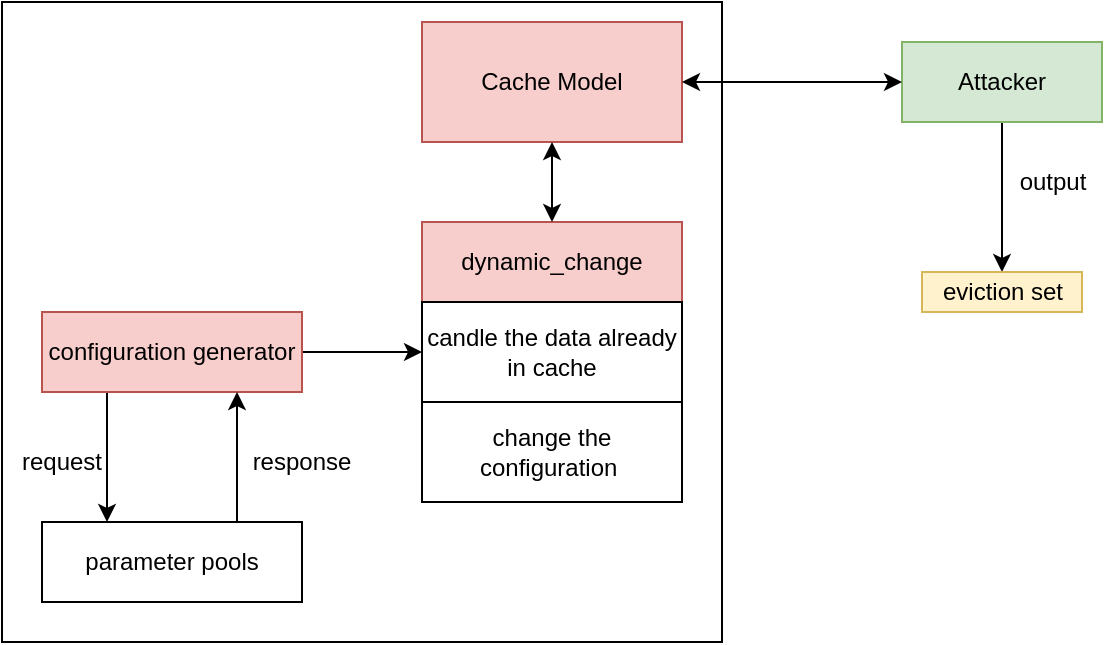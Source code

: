 <mxfile version="13.3.0" type="github">
  <diagram id="nKpqzzV9hhIDLVntT4Ck" name="struct">
    <mxGraphModel dx="813" dy="435" grid="1" gridSize="10" guides="1" tooltips="1" connect="1" arrows="1" fold="1" page="1" pageScale="1" pageWidth="850" pageHeight="1100" math="0" shadow="0">
      <root>
        <mxCell id="0" />
        <mxCell id="1" parent="0" />
        <mxCell id="Nz4AmuSpDi5tKegl1DpG-29" value="" style="rounded=0;whiteSpace=wrap;html=1;fontStyle=1" vertex="1" parent="1">
          <mxGeometry x="60" y="300" width="360" height="320" as="geometry" />
        </mxCell>
        <mxCell id="Nz4AmuSpDi5tKegl1DpG-8" style="edgeStyle=orthogonalEdgeStyle;rounded=0;orthogonalLoop=1;jettySize=auto;html=1;entryX=0;entryY=0.5;entryDx=0;entryDy=0;" edge="1" parent="1" source="Nz4AmuSpDi5tKegl1DpG-6" target="Nz4AmuSpDi5tKegl1DpG-3">
          <mxGeometry relative="1" as="geometry" />
        </mxCell>
        <mxCell id="Nz4AmuSpDi5tKegl1DpG-19" style="edgeStyle=orthogonalEdgeStyle;rounded=0;orthogonalLoop=1;jettySize=auto;html=1;exitX=0.25;exitY=1;exitDx=0;exitDy=0;entryX=0.25;entryY=0;entryDx=0;entryDy=0;" edge="1" parent="1" source="Nz4AmuSpDi5tKegl1DpG-6" target="Nz4AmuSpDi5tKegl1DpG-16">
          <mxGeometry relative="1" as="geometry" />
        </mxCell>
        <mxCell id="Nz4AmuSpDi5tKegl1DpG-6" value="configuration generator" style="rounded=0;whiteSpace=wrap;html=1;fillColor=#f8cecc;strokeColor=#b85450;" vertex="1" parent="1">
          <mxGeometry x="80" y="455" width="130" height="40" as="geometry" />
        </mxCell>
        <mxCell id="Nz4AmuSpDi5tKegl1DpG-7" value="" style="group" vertex="1" connectable="0" parent="1">
          <mxGeometry x="270" y="410" width="130" height="140" as="geometry" />
        </mxCell>
        <mxCell id="Nz4AmuSpDi5tKegl1DpG-2" value="dynamic_change" style="rounded=0;whiteSpace=wrap;html=1;fillColor=#f8cecc;strokeColor=#b85450;" vertex="1" parent="Nz4AmuSpDi5tKegl1DpG-7">
          <mxGeometry width="130" height="40" as="geometry" />
        </mxCell>
        <mxCell id="Nz4AmuSpDi5tKegl1DpG-3" value="candle the data already in cache" style="rounded=0;whiteSpace=wrap;html=1;" vertex="1" parent="Nz4AmuSpDi5tKegl1DpG-7">
          <mxGeometry y="40" width="130" height="50" as="geometry" />
        </mxCell>
        <mxCell id="Nz4AmuSpDi5tKegl1DpG-4" value="change the configuration&amp;nbsp;" style="rounded=0;whiteSpace=wrap;html=1;" vertex="1" parent="Nz4AmuSpDi5tKegl1DpG-7">
          <mxGeometry y="90" width="130" height="50" as="geometry" />
        </mxCell>
        <mxCell id="Nz4AmuSpDi5tKegl1DpG-20" style="edgeStyle=orthogonalEdgeStyle;rounded=0;orthogonalLoop=1;jettySize=auto;html=1;exitX=0.75;exitY=0;exitDx=0;exitDy=0;entryX=0.75;entryY=1;entryDx=0;entryDy=0;" edge="1" parent="1" source="Nz4AmuSpDi5tKegl1DpG-16" target="Nz4AmuSpDi5tKegl1DpG-6">
          <mxGeometry relative="1" as="geometry" />
        </mxCell>
        <mxCell id="Nz4AmuSpDi5tKegl1DpG-16" value="parameter pools" style="rounded=0;whiteSpace=wrap;html=1;" vertex="1" parent="1">
          <mxGeometry x="80" y="560" width="130" height="40" as="geometry" />
        </mxCell>
        <mxCell id="Nz4AmuSpDi5tKegl1DpG-21" value="request" style="text;html=1;strokeColor=none;fillColor=none;align=center;verticalAlign=middle;whiteSpace=wrap;rounded=0;" vertex="1" parent="1">
          <mxGeometry x="70" y="520" width="40" height="20" as="geometry" />
        </mxCell>
        <mxCell id="Nz4AmuSpDi5tKegl1DpG-22" value="response" style="text;html=1;strokeColor=none;fillColor=none;align=center;verticalAlign=middle;whiteSpace=wrap;rounded=0;" vertex="1" parent="1">
          <mxGeometry x="190" y="520" width="40" height="20" as="geometry" />
        </mxCell>
        <mxCell id="Nz4AmuSpDi5tKegl1DpG-24" value="Cache Model" style="rounded=0;whiteSpace=wrap;html=1;fillColor=#f8cecc;strokeColor=#b85450;" vertex="1" parent="1">
          <mxGeometry x="270" y="310" width="130" height="60" as="geometry" />
        </mxCell>
        <mxCell id="Nz4AmuSpDi5tKegl1DpG-27" value="" style="endArrow=classic;startArrow=classic;html=1;exitX=0.5;exitY=0;exitDx=0;exitDy=0;entryX=0.5;entryY=1;entryDx=0;entryDy=0;" edge="1" parent="1" source="Nz4AmuSpDi5tKegl1DpG-2" target="Nz4AmuSpDi5tKegl1DpG-24">
          <mxGeometry width="50" height="50" relative="1" as="geometry">
            <mxPoint x="350" y="440" as="sourcePoint" />
            <mxPoint x="340" y="350" as="targetPoint" />
          </mxGeometry>
        </mxCell>
        <mxCell id="Nz4AmuSpDi5tKegl1DpG-32" style="edgeStyle=orthogonalEdgeStyle;rounded=0;orthogonalLoop=1;jettySize=auto;html=1;" edge="1" parent="1" source="Nz4AmuSpDi5tKegl1DpG-28" target="Nz4AmuSpDi5tKegl1DpG-31">
          <mxGeometry relative="1" as="geometry" />
        </mxCell>
        <mxCell id="Nz4AmuSpDi5tKegl1DpG-28" value="Attacker" style="rounded=0;whiteSpace=wrap;html=1;fillColor=#d5e8d4;strokeColor=#82b366;" vertex="1" parent="1">
          <mxGeometry x="510" y="320" width="100" height="40" as="geometry" />
        </mxCell>
        <mxCell id="Nz4AmuSpDi5tKegl1DpG-30" value="" style="endArrow=classic;startArrow=classic;html=1;entryX=0;entryY=0.5;entryDx=0;entryDy=0;exitX=1;exitY=0.5;exitDx=0;exitDy=0;" edge="1" parent="1" source="Nz4AmuSpDi5tKegl1DpG-24" target="Nz4AmuSpDi5tKegl1DpG-28">
          <mxGeometry width="50" height="50" relative="1" as="geometry">
            <mxPoint x="440" y="340" as="sourcePoint" />
            <mxPoint x="490" y="290" as="targetPoint" />
          </mxGeometry>
        </mxCell>
        <mxCell id="Nz4AmuSpDi5tKegl1DpG-31" value="eviction set" style="text;html=1;align=center;verticalAlign=middle;resizable=0;points=[];autosize=1;fillColor=#fff2cc;strokeColor=#d6b656;" vertex="1" parent="1">
          <mxGeometry x="520" y="435" width="80" height="20" as="geometry" />
        </mxCell>
        <mxCell id="Nz4AmuSpDi5tKegl1DpG-33" value="output" style="text;html=1;align=center;verticalAlign=middle;resizable=0;points=[];autosize=1;" vertex="1" parent="1">
          <mxGeometry x="560" y="380" width="50" height="20" as="geometry" />
        </mxCell>
      </root>
    </mxGraphModel>
  </diagram>
</mxfile>

